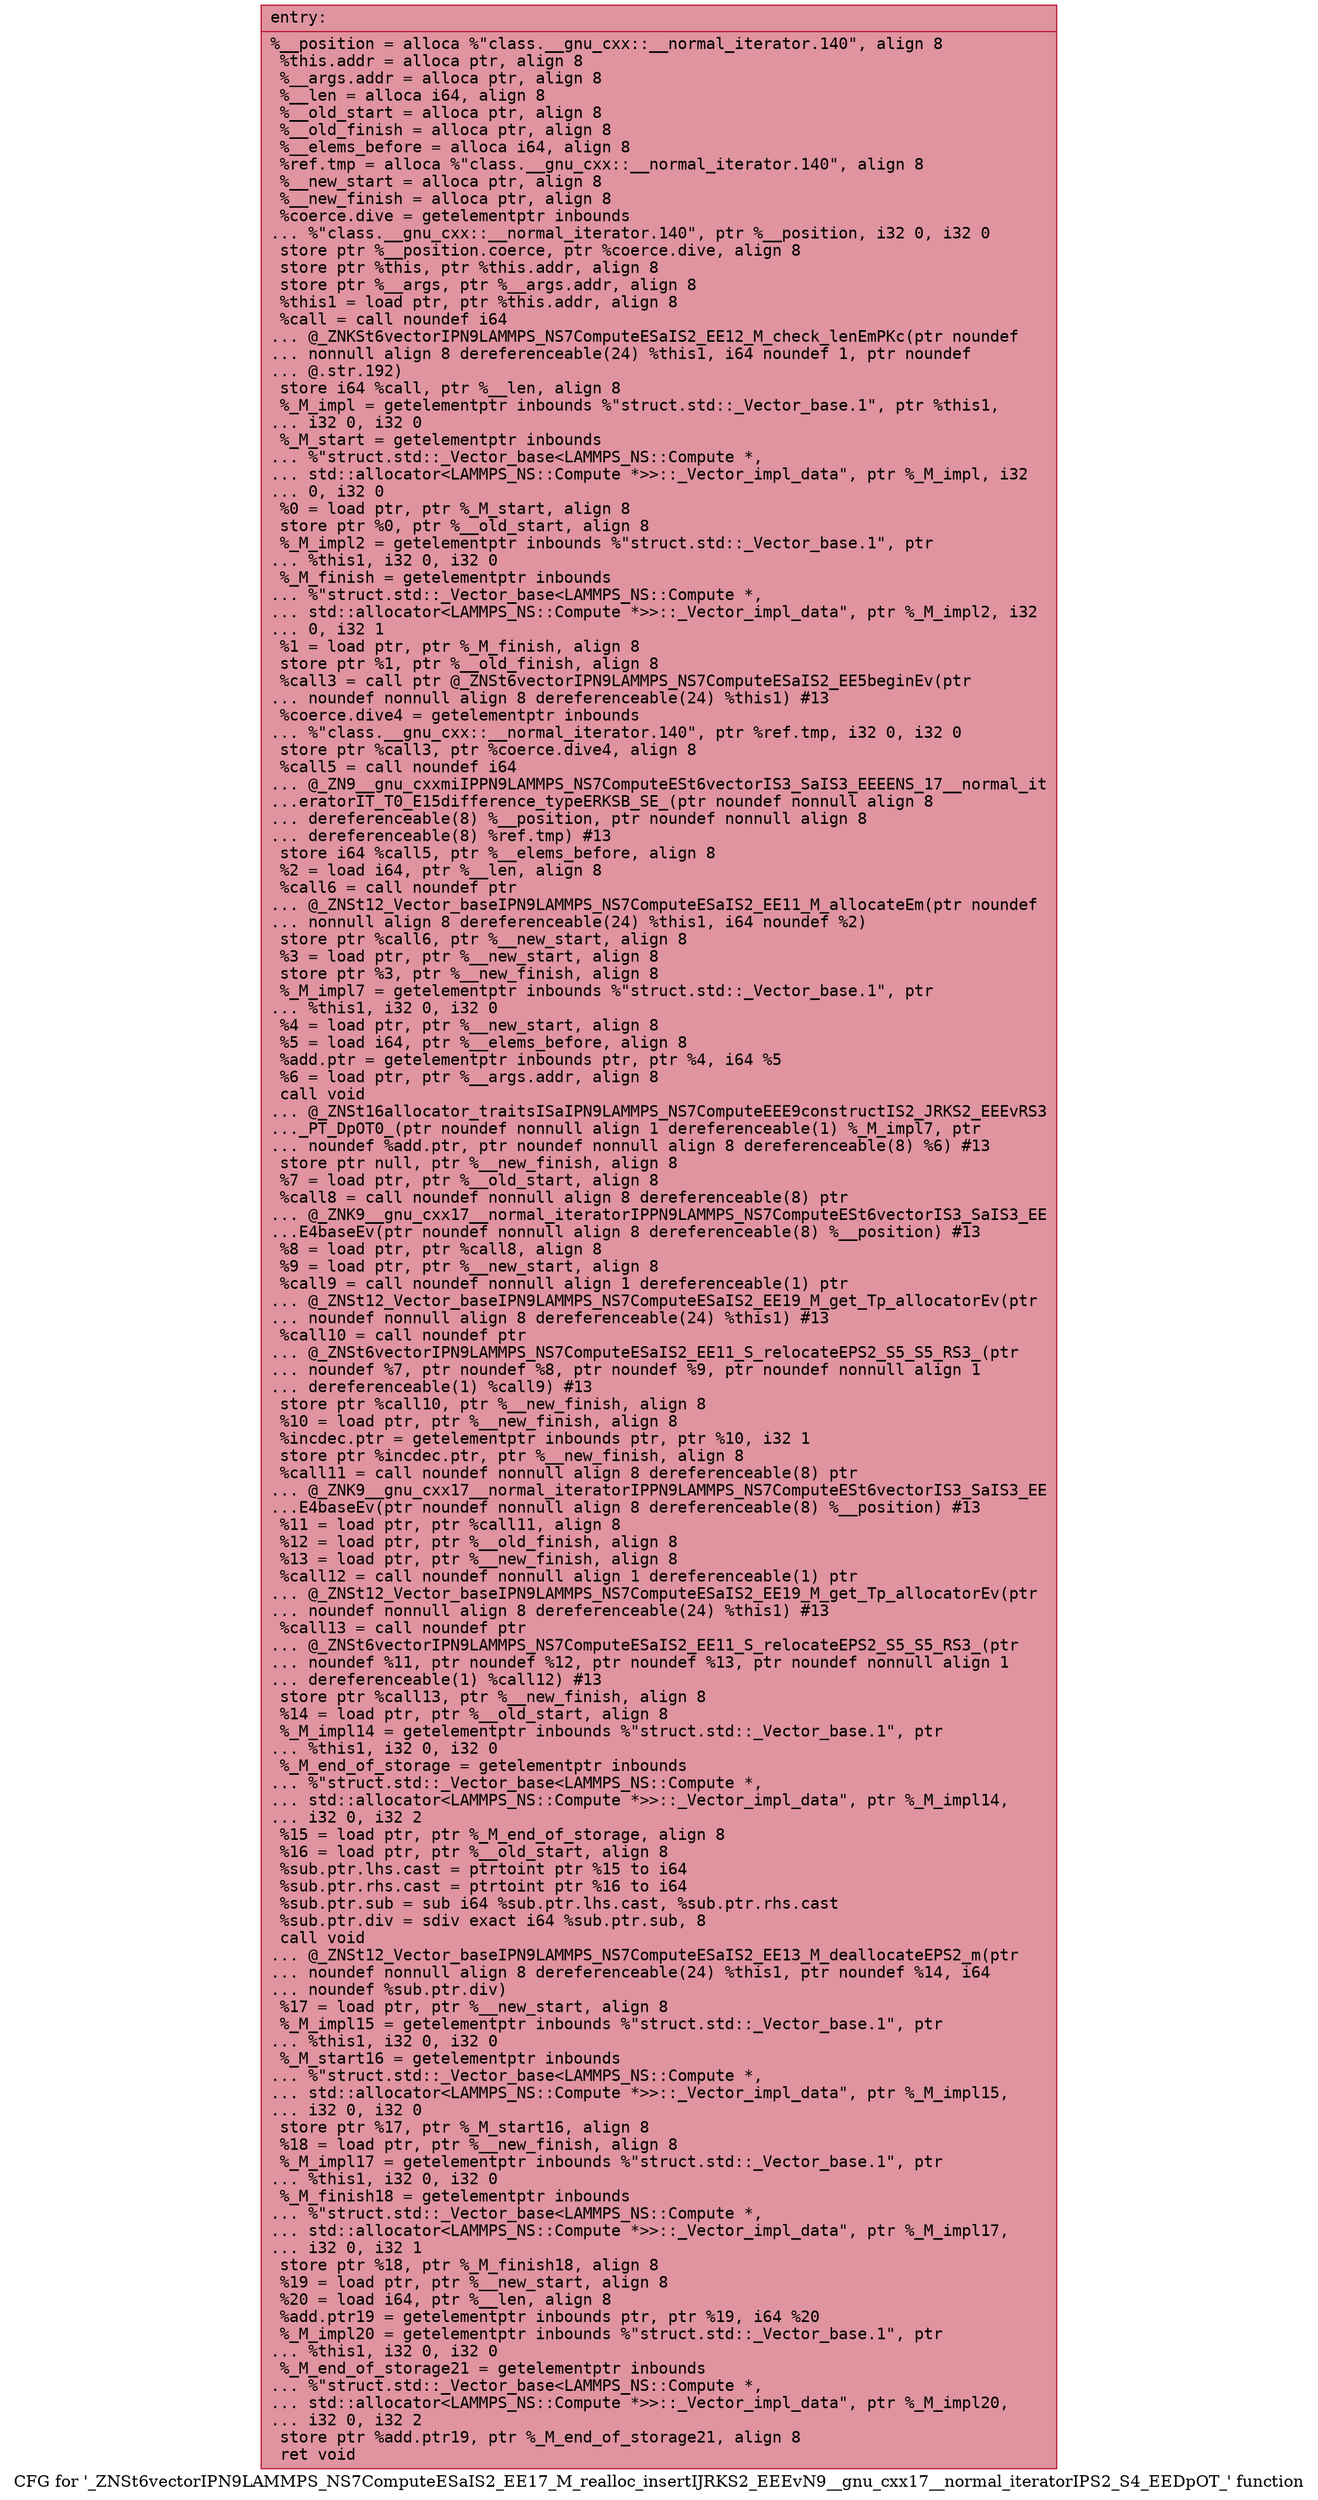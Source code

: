 digraph "CFG for '_ZNSt6vectorIPN9LAMMPS_NS7ComputeESaIS2_EE17_M_realloc_insertIJRKS2_EEEvN9__gnu_cxx17__normal_iteratorIPS2_S4_EEDpOT_' function" {
	label="CFG for '_ZNSt6vectorIPN9LAMMPS_NS7ComputeESaIS2_EE17_M_realloc_insertIJRKS2_EEEvN9__gnu_cxx17__normal_iteratorIPS2_S4_EEDpOT_' function";

	Node0x561f1659f610 [shape=record,color="#b70d28ff", style=filled, fillcolor="#b70d2870" fontname="Courier",label="{entry:\l|  %__position = alloca %\"class.__gnu_cxx::__normal_iterator.140\", align 8\l  %this.addr = alloca ptr, align 8\l  %__args.addr = alloca ptr, align 8\l  %__len = alloca i64, align 8\l  %__old_start = alloca ptr, align 8\l  %__old_finish = alloca ptr, align 8\l  %__elems_before = alloca i64, align 8\l  %ref.tmp = alloca %\"class.__gnu_cxx::__normal_iterator.140\", align 8\l  %__new_start = alloca ptr, align 8\l  %__new_finish = alloca ptr, align 8\l  %coerce.dive = getelementptr inbounds\l... %\"class.__gnu_cxx::__normal_iterator.140\", ptr %__position, i32 0, i32 0\l  store ptr %__position.coerce, ptr %coerce.dive, align 8\l  store ptr %this, ptr %this.addr, align 8\l  store ptr %__args, ptr %__args.addr, align 8\l  %this1 = load ptr, ptr %this.addr, align 8\l  %call = call noundef i64\l... @_ZNKSt6vectorIPN9LAMMPS_NS7ComputeESaIS2_EE12_M_check_lenEmPKc(ptr noundef\l... nonnull align 8 dereferenceable(24) %this1, i64 noundef 1, ptr noundef\l... @.str.192)\l  store i64 %call, ptr %__len, align 8\l  %_M_impl = getelementptr inbounds %\"struct.std::_Vector_base.1\", ptr %this1,\l... i32 0, i32 0\l  %_M_start = getelementptr inbounds\l... %\"struct.std::_Vector_base\<LAMMPS_NS::Compute *,\l... std::allocator\<LAMMPS_NS::Compute *\>\>::_Vector_impl_data\", ptr %_M_impl, i32\l... 0, i32 0\l  %0 = load ptr, ptr %_M_start, align 8\l  store ptr %0, ptr %__old_start, align 8\l  %_M_impl2 = getelementptr inbounds %\"struct.std::_Vector_base.1\", ptr\l... %this1, i32 0, i32 0\l  %_M_finish = getelementptr inbounds\l... %\"struct.std::_Vector_base\<LAMMPS_NS::Compute *,\l... std::allocator\<LAMMPS_NS::Compute *\>\>::_Vector_impl_data\", ptr %_M_impl2, i32\l... 0, i32 1\l  %1 = load ptr, ptr %_M_finish, align 8\l  store ptr %1, ptr %__old_finish, align 8\l  %call3 = call ptr @_ZNSt6vectorIPN9LAMMPS_NS7ComputeESaIS2_EE5beginEv(ptr\l... noundef nonnull align 8 dereferenceable(24) %this1) #13\l  %coerce.dive4 = getelementptr inbounds\l... %\"class.__gnu_cxx::__normal_iterator.140\", ptr %ref.tmp, i32 0, i32 0\l  store ptr %call3, ptr %coerce.dive4, align 8\l  %call5 = call noundef i64\l... @_ZN9__gnu_cxxmiIPPN9LAMMPS_NS7ComputeESt6vectorIS3_SaIS3_EEEENS_17__normal_it\l...eratorIT_T0_E15difference_typeERKSB_SE_(ptr noundef nonnull align 8\l... dereferenceable(8) %__position, ptr noundef nonnull align 8\l... dereferenceable(8) %ref.tmp) #13\l  store i64 %call5, ptr %__elems_before, align 8\l  %2 = load i64, ptr %__len, align 8\l  %call6 = call noundef ptr\l... @_ZNSt12_Vector_baseIPN9LAMMPS_NS7ComputeESaIS2_EE11_M_allocateEm(ptr noundef\l... nonnull align 8 dereferenceable(24) %this1, i64 noundef %2)\l  store ptr %call6, ptr %__new_start, align 8\l  %3 = load ptr, ptr %__new_start, align 8\l  store ptr %3, ptr %__new_finish, align 8\l  %_M_impl7 = getelementptr inbounds %\"struct.std::_Vector_base.1\", ptr\l... %this1, i32 0, i32 0\l  %4 = load ptr, ptr %__new_start, align 8\l  %5 = load i64, ptr %__elems_before, align 8\l  %add.ptr = getelementptr inbounds ptr, ptr %4, i64 %5\l  %6 = load ptr, ptr %__args.addr, align 8\l  call void\l... @_ZNSt16allocator_traitsISaIPN9LAMMPS_NS7ComputeEEE9constructIS2_JRKS2_EEEvRS3\l..._PT_DpOT0_(ptr noundef nonnull align 1 dereferenceable(1) %_M_impl7, ptr\l... noundef %add.ptr, ptr noundef nonnull align 8 dereferenceable(8) %6) #13\l  store ptr null, ptr %__new_finish, align 8\l  %7 = load ptr, ptr %__old_start, align 8\l  %call8 = call noundef nonnull align 8 dereferenceable(8) ptr\l... @_ZNK9__gnu_cxx17__normal_iteratorIPPN9LAMMPS_NS7ComputeESt6vectorIS3_SaIS3_EE\l...E4baseEv(ptr noundef nonnull align 8 dereferenceable(8) %__position) #13\l  %8 = load ptr, ptr %call8, align 8\l  %9 = load ptr, ptr %__new_start, align 8\l  %call9 = call noundef nonnull align 1 dereferenceable(1) ptr\l... @_ZNSt12_Vector_baseIPN9LAMMPS_NS7ComputeESaIS2_EE19_M_get_Tp_allocatorEv(ptr\l... noundef nonnull align 8 dereferenceable(24) %this1) #13\l  %call10 = call noundef ptr\l... @_ZNSt6vectorIPN9LAMMPS_NS7ComputeESaIS2_EE11_S_relocateEPS2_S5_S5_RS3_(ptr\l... noundef %7, ptr noundef %8, ptr noundef %9, ptr noundef nonnull align 1\l... dereferenceable(1) %call9) #13\l  store ptr %call10, ptr %__new_finish, align 8\l  %10 = load ptr, ptr %__new_finish, align 8\l  %incdec.ptr = getelementptr inbounds ptr, ptr %10, i32 1\l  store ptr %incdec.ptr, ptr %__new_finish, align 8\l  %call11 = call noundef nonnull align 8 dereferenceable(8) ptr\l... @_ZNK9__gnu_cxx17__normal_iteratorIPPN9LAMMPS_NS7ComputeESt6vectorIS3_SaIS3_EE\l...E4baseEv(ptr noundef nonnull align 8 dereferenceable(8) %__position) #13\l  %11 = load ptr, ptr %call11, align 8\l  %12 = load ptr, ptr %__old_finish, align 8\l  %13 = load ptr, ptr %__new_finish, align 8\l  %call12 = call noundef nonnull align 1 dereferenceable(1) ptr\l... @_ZNSt12_Vector_baseIPN9LAMMPS_NS7ComputeESaIS2_EE19_M_get_Tp_allocatorEv(ptr\l... noundef nonnull align 8 dereferenceable(24) %this1) #13\l  %call13 = call noundef ptr\l... @_ZNSt6vectorIPN9LAMMPS_NS7ComputeESaIS2_EE11_S_relocateEPS2_S5_S5_RS3_(ptr\l... noundef %11, ptr noundef %12, ptr noundef %13, ptr noundef nonnull align 1\l... dereferenceable(1) %call12) #13\l  store ptr %call13, ptr %__new_finish, align 8\l  %14 = load ptr, ptr %__old_start, align 8\l  %_M_impl14 = getelementptr inbounds %\"struct.std::_Vector_base.1\", ptr\l... %this1, i32 0, i32 0\l  %_M_end_of_storage = getelementptr inbounds\l... %\"struct.std::_Vector_base\<LAMMPS_NS::Compute *,\l... std::allocator\<LAMMPS_NS::Compute *\>\>::_Vector_impl_data\", ptr %_M_impl14,\l... i32 0, i32 2\l  %15 = load ptr, ptr %_M_end_of_storage, align 8\l  %16 = load ptr, ptr %__old_start, align 8\l  %sub.ptr.lhs.cast = ptrtoint ptr %15 to i64\l  %sub.ptr.rhs.cast = ptrtoint ptr %16 to i64\l  %sub.ptr.sub = sub i64 %sub.ptr.lhs.cast, %sub.ptr.rhs.cast\l  %sub.ptr.div = sdiv exact i64 %sub.ptr.sub, 8\l  call void\l... @_ZNSt12_Vector_baseIPN9LAMMPS_NS7ComputeESaIS2_EE13_M_deallocateEPS2_m(ptr\l... noundef nonnull align 8 dereferenceable(24) %this1, ptr noundef %14, i64\l... noundef %sub.ptr.div)\l  %17 = load ptr, ptr %__new_start, align 8\l  %_M_impl15 = getelementptr inbounds %\"struct.std::_Vector_base.1\", ptr\l... %this1, i32 0, i32 0\l  %_M_start16 = getelementptr inbounds\l... %\"struct.std::_Vector_base\<LAMMPS_NS::Compute *,\l... std::allocator\<LAMMPS_NS::Compute *\>\>::_Vector_impl_data\", ptr %_M_impl15,\l... i32 0, i32 0\l  store ptr %17, ptr %_M_start16, align 8\l  %18 = load ptr, ptr %__new_finish, align 8\l  %_M_impl17 = getelementptr inbounds %\"struct.std::_Vector_base.1\", ptr\l... %this1, i32 0, i32 0\l  %_M_finish18 = getelementptr inbounds\l... %\"struct.std::_Vector_base\<LAMMPS_NS::Compute *,\l... std::allocator\<LAMMPS_NS::Compute *\>\>::_Vector_impl_data\", ptr %_M_impl17,\l... i32 0, i32 1\l  store ptr %18, ptr %_M_finish18, align 8\l  %19 = load ptr, ptr %__new_start, align 8\l  %20 = load i64, ptr %__len, align 8\l  %add.ptr19 = getelementptr inbounds ptr, ptr %19, i64 %20\l  %_M_impl20 = getelementptr inbounds %\"struct.std::_Vector_base.1\", ptr\l... %this1, i32 0, i32 0\l  %_M_end_of_storage21 = getelementptr inbounds\l... %\"struct.std::_Vector_base\<LAMMPS_NS::Compute *,\l... std::allocator\<LAMMPS_NS::Compute *\>\>::_Vector_impl_data\", ptr %_M_impl20,\l... i32 0, i32 2\l  store ptr %add.ptr19, ptr %_M_end_of_storage21, align 8\l  ret void\l}"];
}
